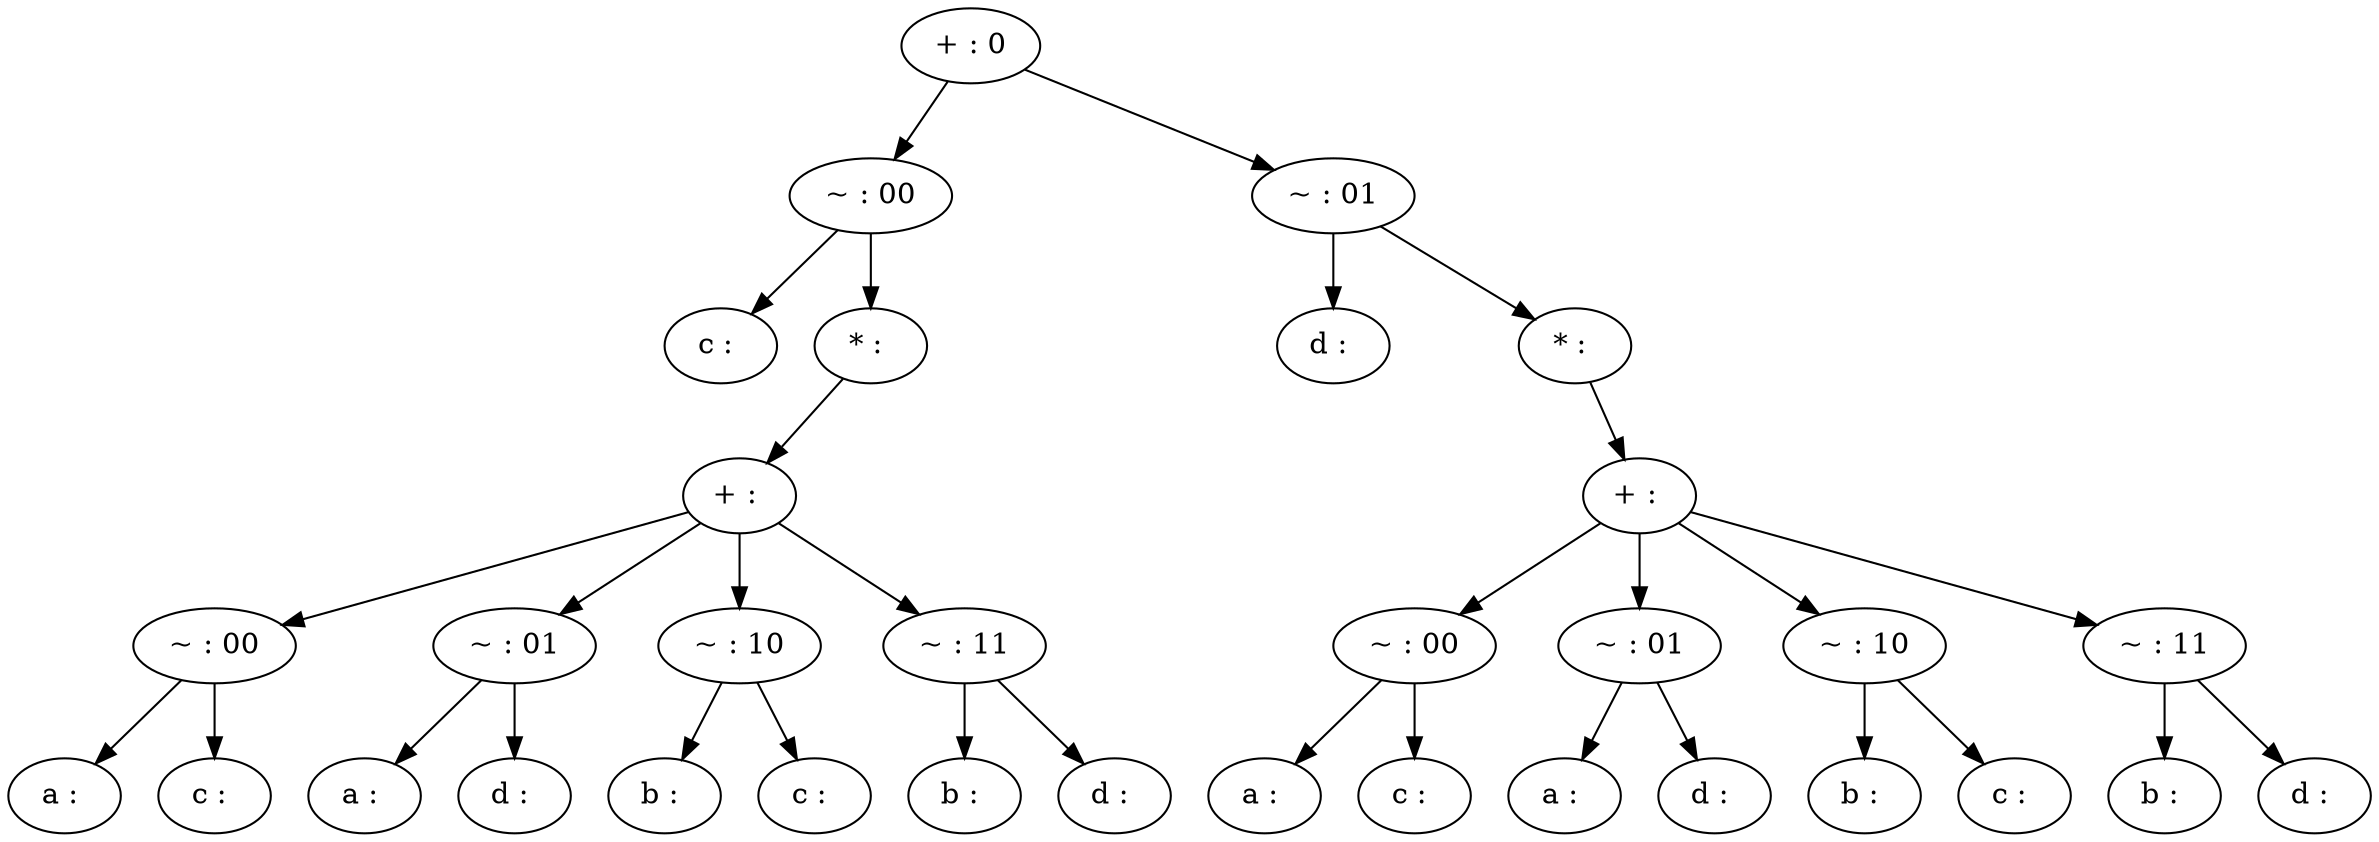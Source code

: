 // Iteration: 10
digraph {
	0 [label="+ : 0"]
	1 [label="~ : 00"]
	2 [label="c : "]
	3 [label="* : "]
	4 [label="+ : "]
	5 [label="~ : 00"]
	6 [label="a : "]
	7 [label="c : "]
	8 [label="~ : 01"]
	9 [label="a : "]
	10 [label="d : "]
	11 [label="~ : 10"]
	12 [label="b : "]
	13 [label="c : "]
	14 [label="~ : 11"]
	15 [label="b : "]
	16 [label="d : "]
	17 [label="~ : 01"]
	18 [label="d : "]
	19 [label="* : "]
	20 [label="+ : "]
	21 [label="~ : 00"]
	22 [label="a : "]
	23 [label="c : "]
	24 [label="~ : 01"]
	25 [label="a : "]
	26 [label="d : "]
	27 [label="~ : 10"]
	28 [label="b : "]
	29 [label="c : "]
	30 [label="~ : 11"]
	31 [label="b : "]
	32 [label="d : "]
	0 -> 1
	1 -> 2
	1 -> 3
	3 -> 4
	4 -> 5
	5 -> 6
	5 -> 7
	4 -> 8
	8 -> 9
	8 -> 10
	4 -> 11
	11 -> 12
	11 -> 13
	4 -> 14
	14 -> 15
	14 -> 16
	0 -> 17
	17 -> 18
	17 -> 19
	19 -> 20
	20 -> 21
	21 -> 22
	21 -> 23
	20 -> 24
	24 -> 25
	24 -> 26
	20 -> 27
	27 -> 28
	27 -> 29
	20 -> 30
	30 -> 31
	30 -> 32
}
